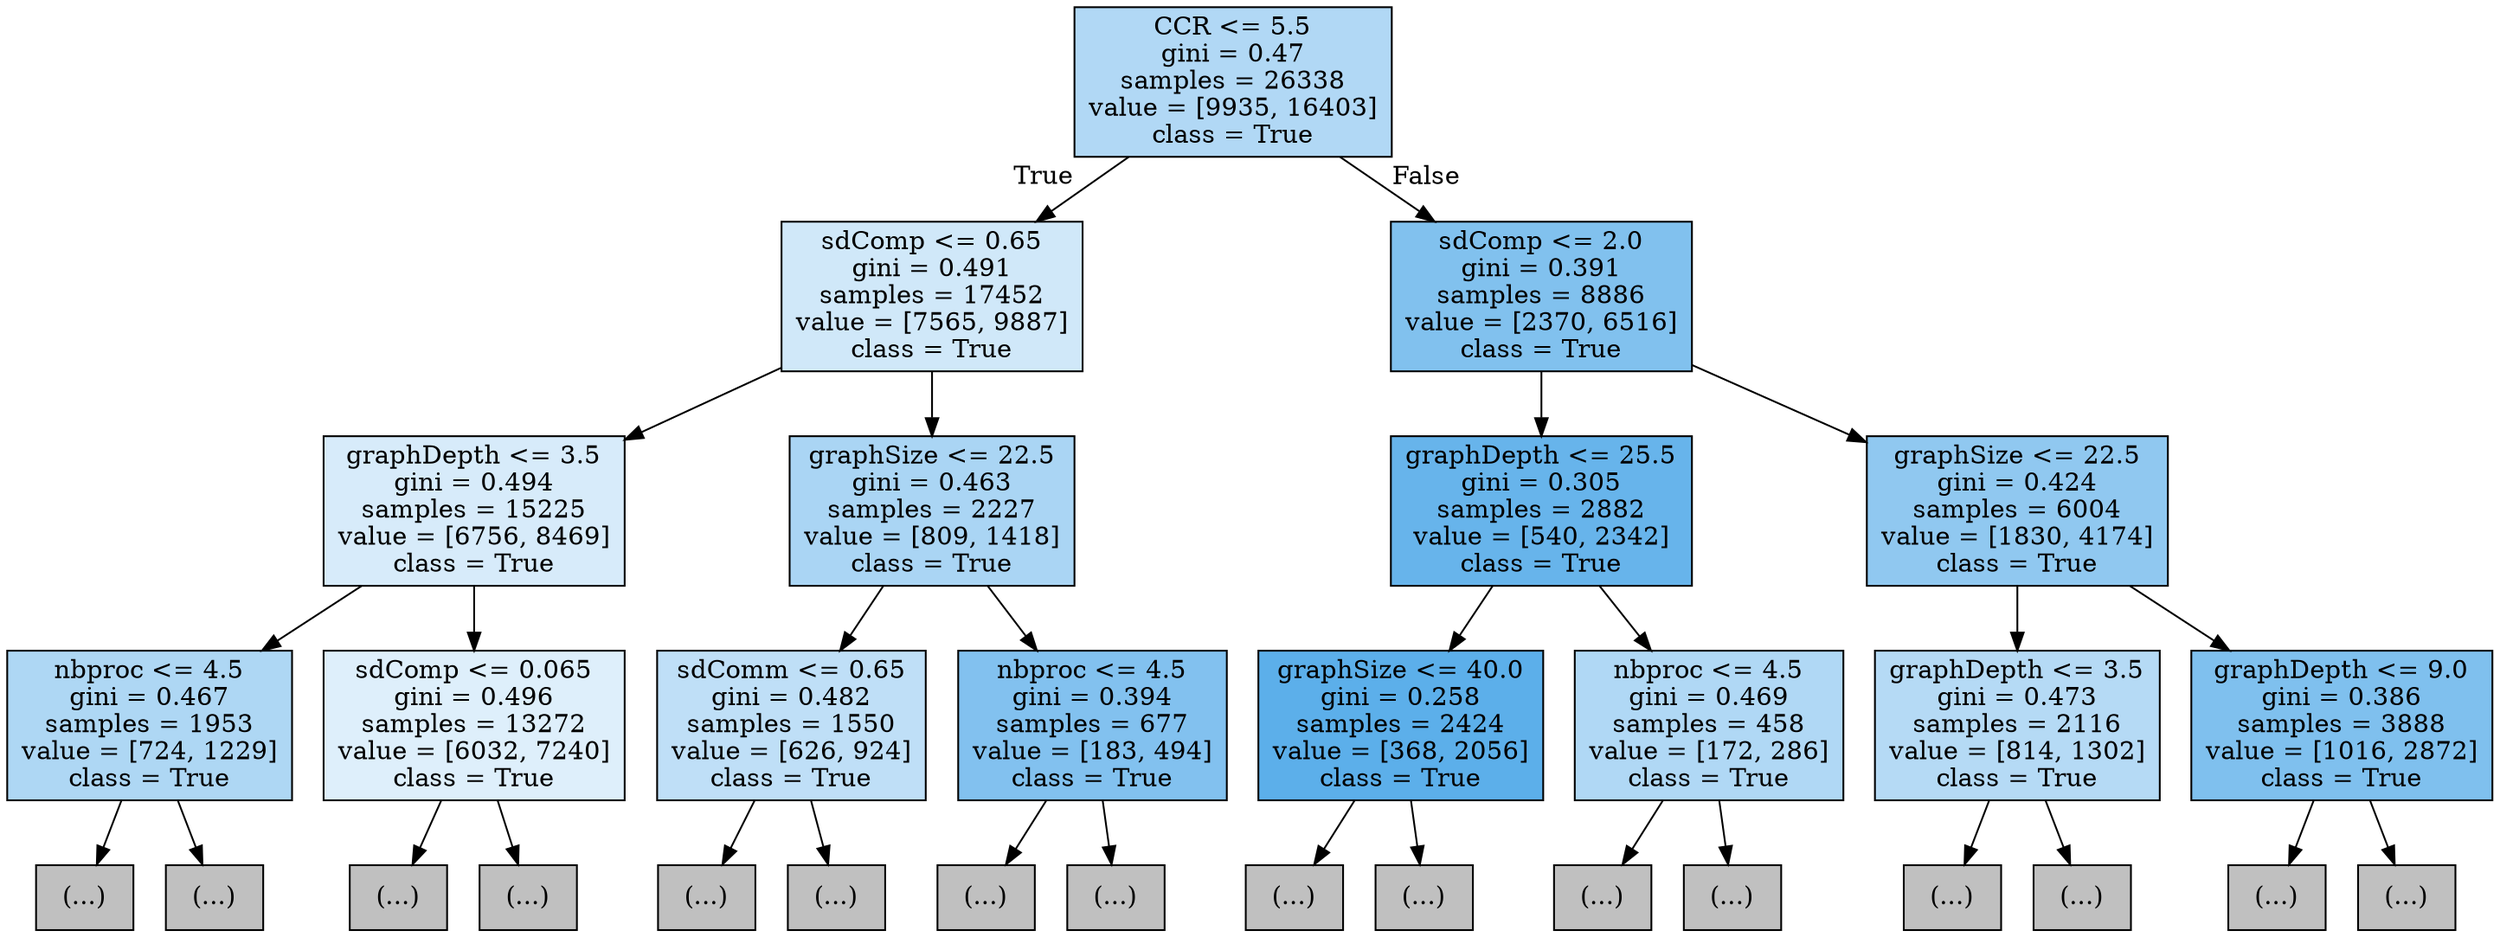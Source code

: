 digraph Tree {
node [shape=box, style="filled", color="black"] ;
0 [label="CCR <= 5.5\ngini = 0.47\nsamples = 26338\nvalue = [9935, 16403]\nclass = True", fillcolor="#b1d8f5"] ;
1 [label="sdComp <= 0.65\ngini = 0.491\nsamples = 17452\nvalue = [7565, 9887]\nclass = True", fillcolor="#d0e8f9"] ;
0 -> 1 [labeldistance=2.5, labelangle=45, headlabel="True"] ;
2 [label="graphDepth <= 3.5\ngini = 0.494\nsamples = 15225\nvalue = [6756, 8469]\nclass = True", fillcolor="#d7ebfa"] ;
1 -> 2 ;
3 [label="nbproc <= 4.5\ngini = 0.467\nsamples = 1953\nvalue = [724, 1229]\nclass = True", fillcolor="#aed7f4"] ;
2 -> 3 ;
4 [label="(...)", fillcolor="#C0C0C0"] ;
3 -> 4 ;
19 [label="(...)", fillcolor="#C0C0C0"] ;
3 -> 19 ;
44 [label="sdComp <= 0.065\ngini = 0.496\nsamples = 13272\nvalue = [6032, 7240]\nclass = True", fillcolor="#deeffb"] ;
2 -> 44 ;
45 [label="(...)", fillcolor="#C0C0C0"] ;
44 -> 45 ;
208 [label="(...)", fillcolor="#C0C0C0"] ;
44 -> 208 ;
419 [label="graphSize <= 22.5\ngini = 0.463\nsamples = 2227\nvalue = [809, 1418]\nclass = True", fillcolor="#aad5f4"] ;
1 -> 419 ;
420 [label="sdComm <= 0.65\ngini = 0.482\nsamples = 1550\nvalue = [626, 924]\nclass = True", fillcolor="#bfdff7"] ;
419 -> 420 ;
421 [label="(...)", fillcolor="#C0C0C0"] ;
420 -> 421 ;
436 [label="(...)", fillcolor="#C0C0C0"] ;
420 -> 436 ;
443 [label="nbproc <= 4.5\ngini = 0.394\nsamples = 677\nvalue = [183, 494]\nclass = True", fillcolor="#82c1ef"] ;
419 -> 443 ;
444 [label="(...)", fillcolor="#C0C0C0"] ;
443 -> 444 ;
471 [label="(...)", fillcolor="#C0C0C0"] ;
443 -> 471 ;
492 [label="sdComp <= 2.0\ngini = 0.391\nsamples = 8886\nvalue = [2370, 6516]\nclass = True", fillcolor="#81c1ee"] ;
0 -> 492 [labeldistance=2.5, labelangle=-45, headlabel="False"] ;
493 [label="graphDepth <= 25.5\ngini = 0.305\nsamples = 2882\nvalue = [540, 2342]\nclass = True", fillcolor="#67b4eb"] ;
492 -> 493 ;
494 [label="graphSize <= 40.0\ngini = 0.258\nsamples = 2424\nvalue = [368, 2056]\nclass = True", fillcolor="#5cafea"] ;
493 -> 494 ;
495 [label="(...)", fillcolor="#C0C0C0"] ;
494 -> 495 ;
524 [label="(...)", fillcolor="#C0C0C0"] ;
494 -> 524 ;
539 [label="nbproc <= 4.5\ngini = 0.469\nsamples = 458\nvalue = [172, 286]\nclass = True", fillcolor="#b0d8f5"] ;
493 -> 539 ;
540 [label="(...)", fillcolor="#C0C0C0"] ;
539 -> 540 ;
543 [label="(...)", fillcolor="#C0C0C0"] ;
539 -> 543 ;
546 [label="graphSize <= 22.5\ngini = 0.424\nsamples = 6004\nvalue = [1830, 4174]\nclass = True", fillcolor="#90c8f0"] ;
492 -> 546 ;
547 [label="graphDepth <= 3.5\ngini = 0.473\nsamples = 2116\nvalue = [814, 1302]\nclass = True", fillcolor="#b5daf5"] ;
546 -> 547 ;
548 [label="(...)", fillcolor="#C0C0C0"] ;
547 -> 548 ;
557 [label="(...)", fillcolor="#C0C0C0"] ;
547 -> 557 ;
578 [label="graphDepth <= 9.0\ngini = 0.386\nsamples = 3888\nvalue = [1016, 2872]\nclass = True", fillcolor="#7fc0ee"] ;
546 -> 578 ;
579 [label="(...)", fillcolor="#C0C0C0"] ;
578 -> 579 ;
602 [label="(...)", fillcolor="#C0C0C0"] ;
578 -> 602 ;
}